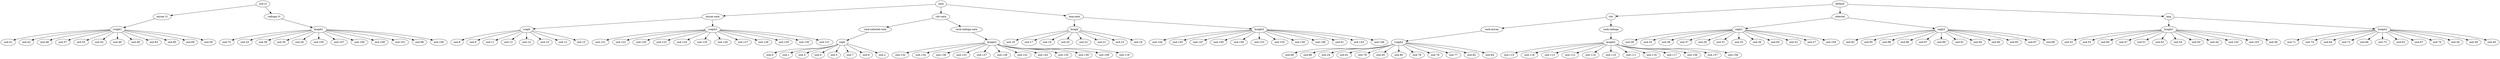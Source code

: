 digraph G {
	newrank=true
	-24 [label="ssd-1t"]
	-17 [label=sata]
	-1 [label=default]
	-30 [label="miran-1t"]
	-27 [label="raduga-1t"]
	-21 [label="miran-sata"]
	-22 [label="vdc-sata"]
	-23 [label="imq-sata"]
	-8 [label=vdc]
	-9 [label=selectel]
	-10 [label=imq]
	-25 [label="rack-selectel-sata"]
	-26 [label="rack-raduga-sata"]
	-32 [label="rack-miran"]
	-33 [label="rack-raduga"]
	-12 [label=rceph1]
	-3 [label=kceph1]
	-5 [label=rceph]
	-18 [label=rceph3]
	-6 [label=ceph]
	-19 [label=kceph3]
	-7 [label=bceph]
	-20 [label=bceph3]
	-15 [label=rceph2]
	-4 [label=kceph2]
	-11 [label=ceph1]
	-16 [label=ceph2]
	-13 [label=bceph1]
	-14 [label=bceph2]
	41 [label="osd.41"]
	42 [label="osd.42"]
	48 [label="osd.48"]
	57 [label="osd.57"]
	55 [label="osd.55"]
	43 [label="osd.43"]
	46 [label="osd.46"]
	49 [label="osd.49"]
	83 [label="osd.83"]
	85 [label="osd.85"]
	69 [label="osd.69"]
	59 [label="osd.59"]
	75 [label="osd.75"]
	25 [label="osd.25"]
	58 [label="osd.58"]
	30 [label="osd.30"]
	26 [label="osd.26"]
	105 [label="osd.105"]
	107 [label="osd.107"]
	106 [label="osd.106"]
	108 [label="osd.108"]
	101 [label="osd.101"]
	99 [label="osd.99"]
	100 [label="osd.100"]
	8 [label="osd.8"]
	9 [label="osd.9"]
	11 [label="osd.11"]
	13 [label="osd.13"]
	14 [label="osd.14"]
	10 [label="osd.10"]
	12 [label="osd.12"]
	15 [label="osd.15"]
	121 [label="osd.121"]
	122 [label="osd.122"]
	120 [label="osd.120"]
	123 [label="osd.123"]
	124 [label="osd.124"]
	125 [label="osd.125"]
	126 [label="osd.126"]
	127 [label="osd.127"]
	128 [label="osd.128"]
	129 [label="osd.129"]
	130 [label="osd.130"]
	131 [label="osd.131"]
	0 [label="osd.0"]
	1 [label="osd.1"]
	3 [label="osd.3"]
	4 [label="osd.4"]
	5 [label="osd.5"]
	7 [label="osd.7"]
	6 [label="osd.6"]
	2 [label="osd.2"]
	132 [label="osd.132"]
	134 [label="osd.134"]
	136 [label="osd.136"]
	133 [label="osd.133"]
	137 [label="osd.137"]
	138 [label="osd.138"]
	141 [label="osd.141"]
	142 [label="osd.142"]
	135 [label="osd.135"]
	139 [label="osd.139"]
	109 [label="osd.109"]
	119 [label="osd.119"]
	16 [label="osd.16"]
	17 [label="osd.17"]
	19 [label="osd.19"]
	20 [label="osd.20"]
	22 [label="osd.22"]
	21 [label="osd.21"]
	23 [label="osd.23"]
	18 [label="osd.18"]
	144 [label="osd.144"]
	145 [label="osd.145"]
	147 [label="osd.147"]
	149 [label="osd.149"]
	150 [label="osd.150"]
	153 [label="osd.153"]
	155 [label="osd.155"]
	140 [label="osd.140"]
	148 [label="osd.148"]
	61 [label="osd.61"]
	143 [label="osd.143"]
	146 [label="osd.146"]
	68 [label="osd.68"]
	86 [label="osd.86"]
	24 [label="osd.24"]
	81 [label="osd.81"]
	79 [label="osd.79"]
	45 [label="osd.45"]
	80 [label="osd.80"]
	78 [label="osd.78"]
	76 [label="osd.76"]
	77 [label="osd.77"]
	82 [label="osd.82"]
	84 [label="osd.84"]
	115 [label="osd.115"]
	118 [label="osd.118"]
	113 [label="osd.113"]
	112 [label="osd.112"]
	114 [label="osd.114"]
	110 [label="osd.110"]
	111 [label="osd.111"]
	116 [label="osd.116"]
	117 [label="osd.117"]
	156 [label="osd.156"]
	157 [label="osd.157"]
	158 [label="osd.158"]
	28 [label="osd.28"]
	33 [label="osd.33"]
	38 [label="osd.38"]
	37 [label="osd.37"]
	29 [label="osd.29"]
	31 [label="osd.31"]
	35 [label="osd.35"]
	36 [label="osd.36"]
	65 [label="osd.65"]
	32 [label="osd.32"]
	27 [label="osd.27"]
	104 [label="osd.104"]
	92 [label="osd.92"]
	95 [label="osd.95"]
	98 [label="osd.98"]
	96 [label="osd.96"]
	97 [label="osd.97"]
	89 [label="osd.89"]
	91 [label="osd.91"]
	94 [label="osd.94"]
	90 [label="osd.90"]
	93 [label="osd.93"]
	87 [label="osd.87"]
	88 [label="osd.88"]
	52 [label="osd.52"]
	53 [label="osd.53"]
	60 [label="osd.60"]
	47 [label="osd.47"]
	51 [label="osd.51"]
	62 [label="osd.62"]
	54 [label="osd.54"]
	50 [label="osd.50"]
	44 [label="osd.44"]
	102 [label="osd.102"]
	103 [label="osd.103"]
	56 [label="osd.56"]
	71 [label="osd.71"]
	74 [label="osd.74"]
	64 [label="osd.64"]
	72 [label="osd.72"]
	66 [label="osd.66"]
	73 [label="osd.73"]
	63 [label="osd.63"]
	67 [label="osd.67"]
	70 [label="osd.70"]
	34 [label="osd.34"]
	39 [label="osd.39"]
	40 [label="osd.40"]
	-12 -> 59
	-12 -> 69
	-12 -> 85
	-12 -> 83
	-12 -> 49
	-12 -> 46
	-12 -> 43
	-12 -> 55
	-12 -> 57
	-12 -> 48
	-12 -> 42
	-12 -> 41
	-3 -> 100
	-3 -> 99
	-3 -> 101
	-3 -> 108
	-3 -> 106
	-3 -> 107
	-3 -> 105
	-3 -> 26
	-3 -> 30
	-3 -> 58
	-3 -> 25
	-3 -> 75
	-5 -> 15
	-5 -> 12
	-5 -> 10
	-5 -> 14
	-5 -> 13
	-5 -> 11
	-5 -> 9
	-5 -> 8
	-18 -> 131
	-18 -> 130
	-18 -> 129
	-18 -> 128
	-18 -> 127
	-18 -> 126
	-18 -> 125
	-18 -> 124
	-18 -> 123
	-18 -> 120
	-18 -> 122
	-18 -> 121
	-6 -> 2
	-6 -> 6
	-6 -> 7
	-6 -> 5
	-6 -> 4
	-6 -> 3
	-6 -> 1
	-6 -> 0
	-19 -> 119
	-19 -> 109
	-19 -> 139
	-19 -> 135
	-19 -> 142
	-19 -> 141
	-19 -> 138
	-19 -> 137
	-19 -> 133
	-19 -> 136
	-19 -> 134
	-19 -> 132
	-7 -> 18
	-7 -> 23
	-7 -> 21
	-7 -> 22
	-7 -> 20
	-7 -> 19
	-7 -> 17
	-7 -> 16
	-20 -> 146
	-20 -> 143
	-20 -> 61
	-20 -> 148
	-20 -> 140
	-20 -> 155
	-20 -> 153
	-20 -> 150
	-20 -> 149
	-20 -> 147
	-20 -> 145
	-20 -> 144
	-15 -> 84
	-15 -> 82
	-15 -> 77
	-15 -> 76
	-15 -> 78
	-15 -> 80
	-15 -> 45
	-15 -> 79
	-15 -> 81
	-15 -> 24
	-15 -> 86
	-15 -> 68
	-4 -> 158
	-4 -> 157
	-4 -> 156
	-4 -> 117
	-4 -> 116
	-4 -> 111
	-4 -> 110
	-4 -> 114
	-4 -> 112
	-4 -> 113
	-4 -> 118
	-4 -> 115
	-11 -> 104
	-11 -> 27
	-11 -> 32
	-11 -> 65
	-11 -> 36
	-11 -> 35
	-11 -> 31
	-11 -> 29
	-11 -> 37
	-11 -> 38
	-11 -> 33
	-11 -> 28
	-16 -> 88
	-16 -> 87
	-16 -> 93
	-16 -> 90
	-16 -> 94
	-16 -> 91
	-16 -> 89
	-16 -> 97
	-16 -> 96
	-16 -> 98
	-16 -> 95
	-16 -> 92
	-13 -> 56
	-13 -> 103
	-13 -> 102
	-13 -> 44
	-13 -> 50
	-13 -> 54
	-13 -> 62
	-13 -> 51
	-13 -> 47
	-13 -> 60
	-13 -> 53
	-13 -> 52
	-14 -> 40
	-14 -> 39
	-14 -> 34
	-14 -> 70
	-14 -> 67
	-14 -> 63
	-14 -> 73
	-14 -> 66
	-14 -> 72
	-14 -> 64
	-14 -> 74
	-14 -> 71
	-30 -> -12
	-27 -> -3
	-21 -> -18
	-21 -> -5
	-22 -> -26
	-22 -> -25
	-23 -> -20
	-23 -> -7
	-8 -> -33
	-8 -> -32
	-9 -> -16
	-9 -> -11
	-10 -> -14
	-10 -> -13
	-25 -> -6
	-26 -> -19
	-32 -> -15
	-33 -> -4
	-24 -> -27
	-24 -> -30
	-17 -> -23
	-17 -> -22
	-17 -> -21
	-1 -> -10
	-1 -> -9
	-1 -> -8
}
